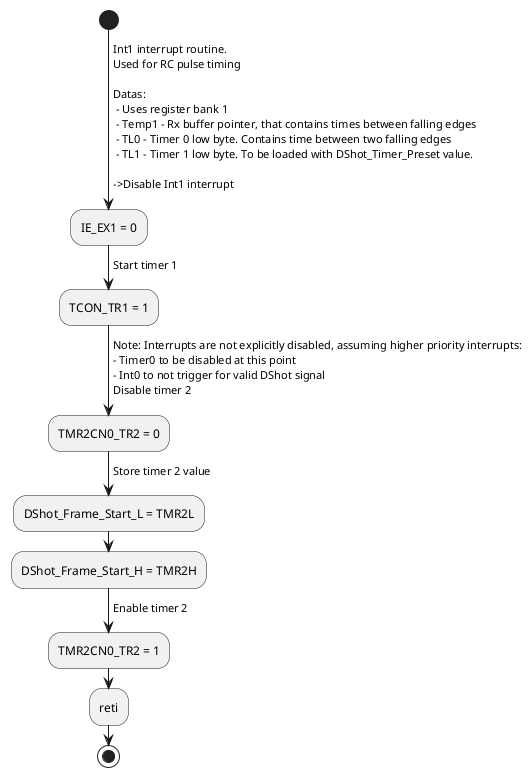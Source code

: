 @startuml 
start
->Int1 interrupt routine.
Used for RC pulse timing
 
Datas:
 - Uses register bank 1
 - Temp1 - Rx buffer pointer, that contains times between falling edges
 - TL0 - Timer 0 low byte. Contains time between two falling edges
 - TL1 - Timer 1 low byte. To be loaded with DShot_Timer_Preset value. 

->Disable Int1 interrupt;
:IE_EX1 = 0;
->Start timer 1;
:TCON_TR1 = 1;
->Note: Interrupts are not explicitly disabled, assuming higher priority interrupts:
- Timer0 to be disabled at this point
- Int0 to not trigger for valid DShot signal
Disable timer 2;
:TMR2CN0_TR2 = 0;
->Store timer 2 value;
:DShot_Frame_Start_L = TMR2L; 
:DShot_Frame_Start_H = TMR2H;
->Enable timer 2;
:TMR2CN0_TR2 = 1;
:reti;
stop
@enduml


